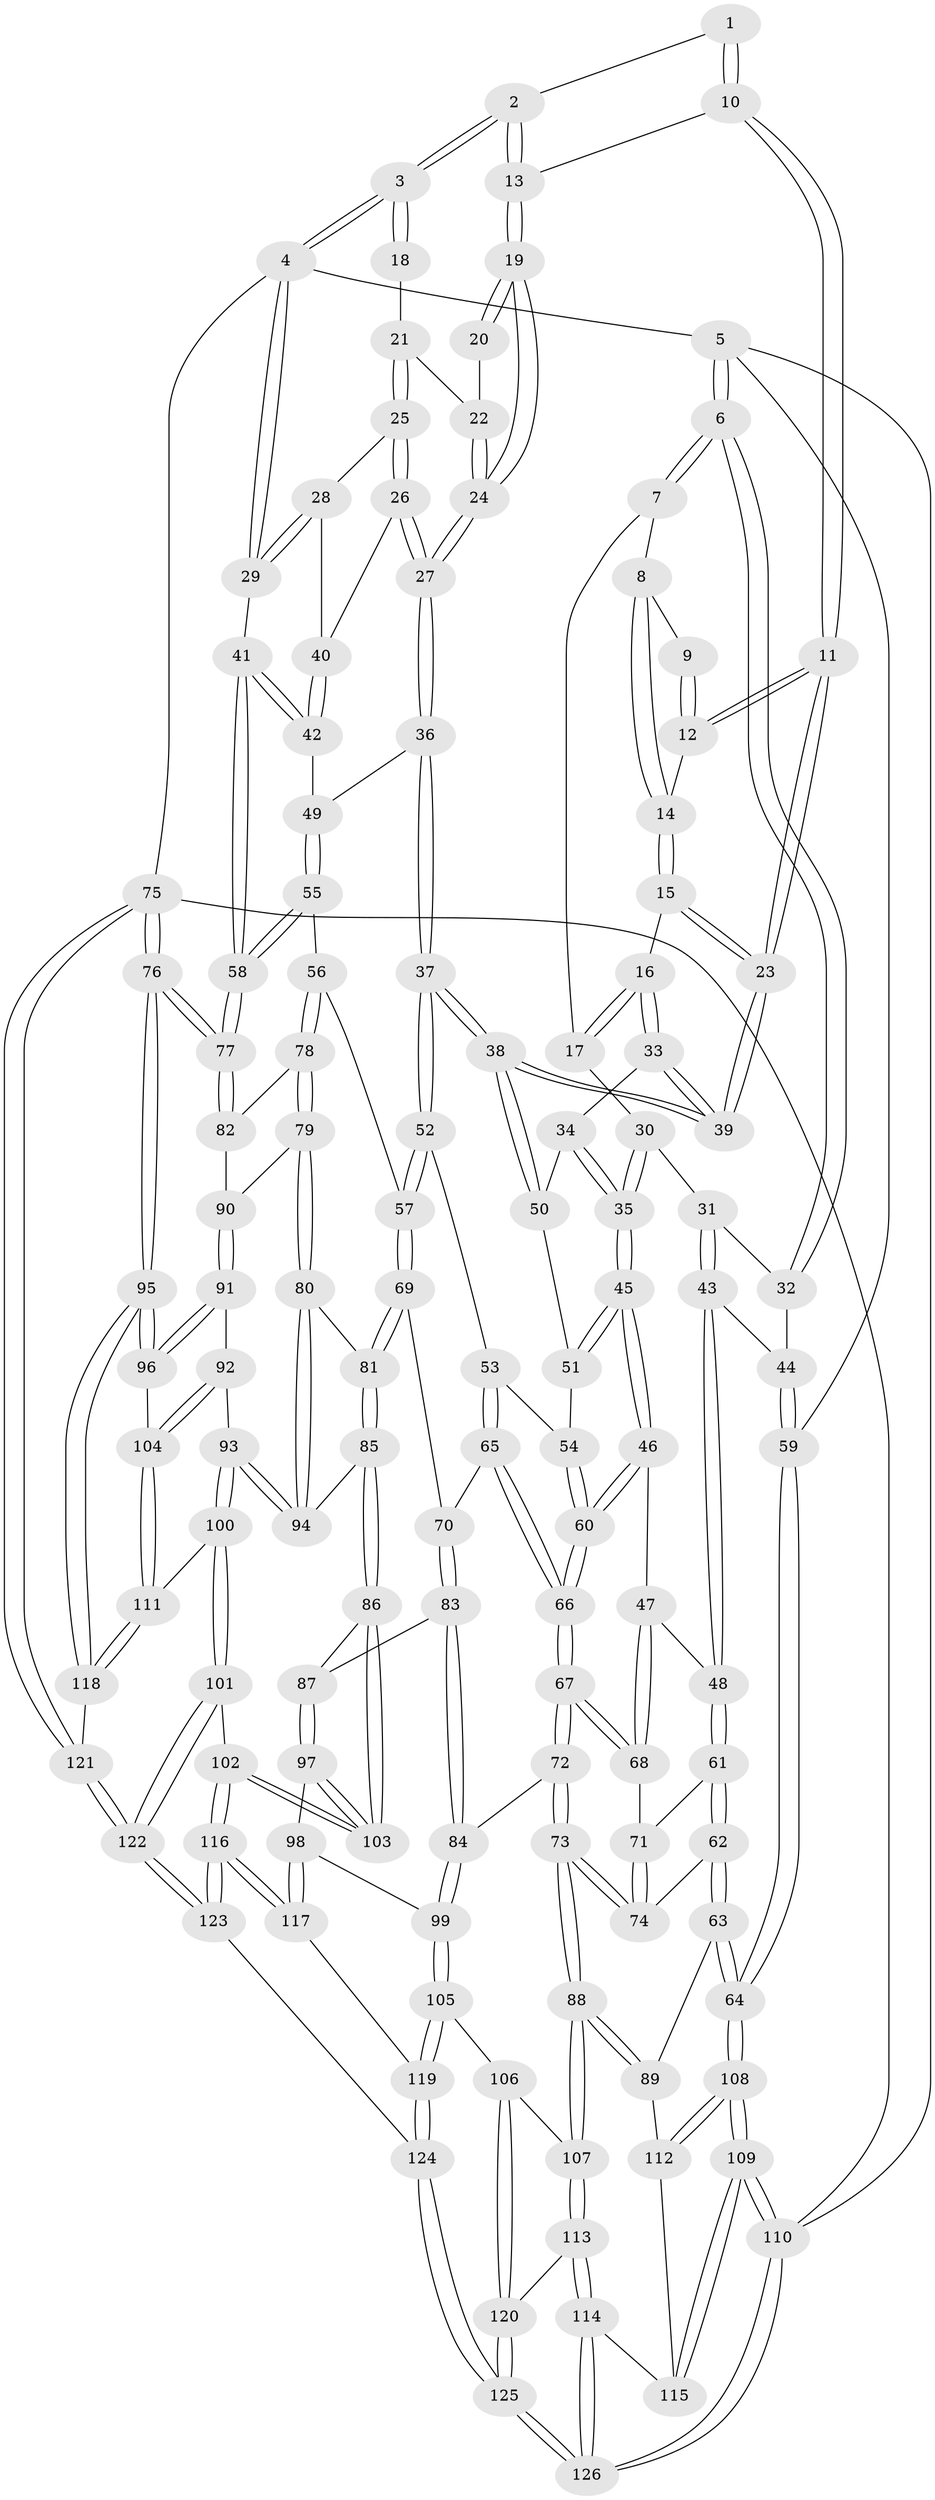 // Generated by graph-tools (version 1.1) at 2025/38/03/09/25 02:38:30]
// undirected, 126 vertices, 312 edges
graph export_dot {
graph [start="1"]
  node [color=gray90,style=filled];
  1 [pos="+0.489660038342647+0"];
  2 [pos="+0.6914010224258776+0"];
  3 [pos="+1+0"];
  4 [pos="+1+0"];
  5 [pos="+0+0"];
  6 [pos="+0+0"];
  7 [pos="+0.18848964577376298+0"];
  8 [pos="+0.2033589047084414+0"];
  9 [pos="+0.41738583925784983+0"];
  10 [pos="+0.5489434405743207+0.10872911426388666"];
  11 [pos="+0.5249056141311761+0.1691398203762017"];
  12 [pos="+0.3813632279054078+0.06308477397025294"];
  13 [pos="+0.7182336153199237+0.06874579366097308"];
  14 [pos="+0.33718220220980116+0.10290124520294652"];
  15 [pos="+0.3250475040453216+0.11830632875420767"];
  16 [pos="+0.28667599832677687+0.14219726300846547"];
  17 [pos="+0.2237022993111502+0.11399536063169227"];
  18 [pos="+0.933955114638061+0"];
  19 [pos="+0.7791997575234435+0.1252488459712392"];
  20 [pos="+0.8507375791006702+0.07347944660777715"];
  21 [pos="+0.9361484643368378+0.1575270040577178"];
  22 [pos="+0.9320778530696934+0.15641909754318914"];
  23 [pos="+0.5225312786586656+0.19017952444223216"];
  24 [pos="+0.7795496181369371+0.20384029561013506"];
  25 [pos="+0.9593812481889347+0.1719588519929633"];
  26 [pos="+0.8238832803097075+0.22314078475048454"];
  27 [pos="+0.7771889777775282+0.21993080351432712"];
  28 [pos="+0.9686156717332921+0.17616243436358492"];
  29 [pos="+1+0.20752256900343538"];
  30 [pos="+0.19823289981736883+0.13138738037827055"];
  31 [pos="+0.12176502806298996+0.17498466033689014"];
  32 [pos="+0+0.024474058895395265"];
  33 [pos="+0.33058803297279976+0.2544995195409905"];
  34 [pos="+0.32121234652261155+0.2704758280660241"];
  35 [pos="+0.26284246390695215+0.34106715354042133"];
  36 [pos="+0.7625760944488732+0.24786964505452472"];
  37 [pos="+0.5866282976269408+0.29954098679433977"];
  38 [pos="+0.5730302911251459+0.28975157272368557"];
  39 [pos="+0.5238522877497835+0.21747653881929135"];
  40 [pos="+0.8981597542179964+0.23400857957908958"];
  41 [pos="+1+0.3204191964297147"];
  42 [pos="+0.9886854499207994+0.30733029579045107"];
  43 [pos="+0.09505495045010087+0.31730074418829685"];
  44 [pos="+0.04108782608583312+0.3184554271946319"];
  45 [pos="+0.2593625448091843+0.34584223963063804"];
  46 [pos="+0.24236732237700404+0.36131505151162063"];
  47 [pos="+0.21550158978325237+0.36947550101329457"];
  48 [pos="+0.15199753545131398+0.3668909428509902"];
  49 [pos="+0.8297466061169539+0.34838485444915607"];
  50 [pos="+0.4406615632570568+0.3699285806162314"];
  51 [pos="+0.42915554066006584+0.3825408781039277"];
  52 [pos="+0.598466253327445+0.38753931852699686"];
  53 [pos="+0.49002982924713595+0.45103780578212366"];
  54 [pos="+0.42087941201819223+0.41595399578872266"];
  55 [pos="+0.8330394834632556+0.4971093432046898"];
  56 [pos="+0.8114782160050363+0.5125267481838567"];
  57 [pos="+0.6458129407268465+0.4943737259993093"];
  58 [pos="+1+0.5265287949973264"];
  59 [pos="+0+0.3365878075870048"];
  60 [pos="+0.37736763885521407+0.4768363673123073"];
  61 [pos="+0.107314354151075+0.5013129565951386"];
  62 [pos="+0.0853951036120413+0.5402456355605346"];
  63 [pos="+0+0.5824195883496576"];
  64 [pos="+0+0.6123751982273051"];
  65 [pos="+0.4317603242233859+0.5442525403853655"];
  66 [pos="+0.3962390611411813+0.5544584005874511"];
  67 [pos="+0.36568863495581533+0.6038639021355293"];
  68 [pos="+0.26203253778443814+0.53364889785073"];
  69 [pos="+0.6063659543708446+0.5530189829998776"];
  70 [pos="+0.5972605868317765+0.5543449647031132"];
  71 [pos="+0.23428358948378183+0.5444741365505547"];
  72 [pos="+0.361575903104981+0.643913081694634"];
  73 [pos="+0.20441961462765434+0.709923448315612"];
  74 [pos="+0.16592591932237286+0.6250077361326275"];
  75 [pos="+1+1"];
  76 [pos="+1+1"];
  77 [pos="+1+0.5500934136486304"];
  78 [pos="+0.8091923261060766+0.5696153320105832"];
  79 [pos="+0.7844496908546859+0.6674852489607325"];
  80 [pos="+0.7628058856224674+0.6931213591605576"];
  81 [pos="+0.6098568210182421+0.5765109360503314"];
  82 [pos="+0.9303955322840121+0.6820708924464141"];
  83 [pos="+0.44744550476779077+0.689219923430219"];
  84 [pos="+0.40052964220273696+0.687477072942277"];
  85 [pos="+0.5999460646415168+0.6993445238357756"];
  86 [pos="+0.5932272558847969+0.7100994253744827"];
  87 [pos="+0.4643859917511647+0.6943147623928282"];
  88 [pos="+0.1898117117439576+0.7357642352654884"];
  89 [pos="+0.1673069455070178+0.7415530981654885"];
  90 [pos="+0.9020758911332161+0.7174188478607803"];
  91 [pos="+0.9030455013371503+0.7457229798531989"];
  92 [pos="+0.8192112020252376+0.7582891985880934"];
  93 [pos="+0.7610893729071946+0.7393161482264493"];
  94 [pos="+0.7602314760128261+0.6986539127371991"];
  95 [pos="+1+1"];
  96 [pos="+0.9311476116925369+0.8233220270970855"];
  97 [pos="+0.5397107426991751+0.8241235439304888"];
  98 [pos="+0.49456327457862626+0.8394346426928656"];
  99 [pos="+0.40540019569066027+0.8262816494279203"];
  100 [pos="+0.7193304599128021+0.859122277082354"];
  101 [pos="+0.6891914957508807+0.8673899189214651"];
  102 [pos="+0.6469863712902532+0.8544901572847466"];
  103 [pos="+0.6042177739987848+0.815362082458798"];
  104 [pos="+0.8724874531351965+0.8256407255681523"];
  105 [pos="+0.3581485680168994+0.8841890438545292"];
  106 [pos="+0.295936658117566+0.8757171097779247"];
  107 [pos="+0.24793282304956568+0.8554722048818015"];
  108 [pos="+0+0.6940172328800517"];
  109 [pos="+0+0.8371957973219176"];
  110 [pos="+0+1"];
  111 [pos="+0.7383471688628439+0.8671409494903162"];
  112 [pos="+0.10735952733021153+0.7706243584830039"];
  113 [pos="+0.17921743474264046+0.9198143346456183"];
  114 [pos="+0.11453226672569813+0.9568230348779948"];
  115 [pos="+0.07285803381156195+0.8914870903546633"];
  116 [pos="+0.5323149867262384+0.9719987452875616"];
  117 [pos="+0.5075578265725829+0.9248353214264531"];
  118 [pos="+0.7787228274231588+0.9099396821615624"];
  119 [pos="+0.36383975900940785+0.898993089914795"];
  120 [pos="+0.2517775377764472+0.9969705860330835"];
  121 [pos="+0.7668589276656633+1"];
  122 [pos="+0.6454272183102974+1"];
  123 [pos="+0.47025628356693444+1"];
  124 [pos="+0.4431549799683868+1"];
  125 [pos="+0.2682435982608367+1"];
  126 [pos="+0.025841407833099225+1"];
  1 -- 2;
  1 -- 10;
  1 -- 10;
  2 -- 3;
  2 -- 3;
  2 -- 13;
  2 -- 13;
  3 -- 4;
  3 -- 4;
  3 -- 18;
  3 -- 18;
  4 -- 5;
  4 -- 29;
  4 -- 29;
  4 -- 75;
  5 -- 6;
  5 -- 6;
  5 -- 59;
  5 -- 110;
  6 -- 7;
  6 -- 7;
  6 -- 32;
  6 -- 32;
  7 -- 8;
  7 -- 17;
  8 -- 9;
  8 -- 14;
  8 -- 14;
  9 -- 12;
  9 -- 12;
  10 -- 11;
  10 -- 11;
  10 -- 13;
  11 -- 12;
  11 -- 12;
  11 -- 23;
  11 -- 23;
  12 -- 14;
  13 -- 19;
  13 -- 19;
  14 -- 15;
  14 -- 15;
  15 -- 16;
  15 -- 23;
  15 -- 23;
  16 -- 17;
  16 -- 17;
  16 -- 33;
  16 -- 33;
  17 -- 30;
  18 -- 21;
  19 -- 20;
  19 -- 20;
  19 -- 24;
  19 -- 24;
  20 -- 22;
  21 -- 22;
  21 -- 25;
  21 -- 25;
  22 -- 24;
  22 -- 24;
  23 -- 39;
  23 -- 39;
  24 -- 27;
  24 -- 27;
  25 -- 26;
  25 -- 26;
  25 -- 28;
  26 -- 27;
  26 -- 27;
  26 -- 40;
  27 -- 36;
  27 -- 36;
  28 -- 29;
  28 -- 29;
  28 -- 40;
  29 -- 41;
  30 -- 31;
  30 -- 35;
  30 -- 35;
  31 -- 32;
  31 -- 43;
  31 -- 43;
  32 -- 44;
  33 -- 34;
  33 -- 39;
  33 -- 39;
  34 -- 35;
  34 -- 35;
  34 -- 50;
  35 -- 45;
  35 -- 45;
  36 -- 37;
  36 -- 37;
  36 -- 49;
  37 -- 38;
  37 -- 38;
  37 -- 52;
  37 -- 52;
  38 -- 39;
  38 -- 39;
  38 -- 50;
  38 -- 50;
  40 -- 42;
  40 -- 42;
  41 -- 42;
  41 -- 42;
  41 -- 58;
  41 -- 58;
  42 -- 49;
  43 -- 44;
  43 -- 48;
  43 -- 48;
  44 -- 59;
  44 -- 59;
  45 -- 46;
  45 -- 46;
  45 -- 51;
  45 -- 51;
  46 -- 47;
  46 -- 60;
  46 -- 60;
  47 -- 48;
  47 -- 68;
  47 -- 68;
  48 -- 61;
  48 -- 61;
  49 -- 55;
  49 -- 55;
  50 -- 51;
  51 -- 54;
  52 -- 53;
  52 -- 57;
  52 -- 57;
  53 -- 54;
  53 -- 65;
  53 -- 65;
  54 -- 60;
  54 -- 60;
  55 -- 56;
  55 -- 58;
  55 -- 58;
  56 -- 57;
  56 -- 78;
  56 -- 78;
  57 -- 69;
  57 -- 69;
  58 -- 77;
  58 -- 77;
  59 -- 64;
  59 -- 64;
  60 -- 66;
  60 -- 66;
  61 -- 62;
  61 -- 62;
  61 -- 71;
  62 -- 63;
  62 -- 63;
  62 -- 74;
  63 -- 64;
  63 -- 64;
  63 -- 89;
  64 -- 108;
  64 -- 108;
  65 -- 66;
  65 -- 66;
  65 -- 70;
  66 -- 67;
  66 -- 67;
  67 -- 68;
  67 -- 68;
  67 -- 72;
  67 -- 72;
  68 -- 71;
  69 -- 70;
  69 -- 81;
  69 -- 81;
  70 -- 83;
  70 -- 83;
  71 -- 74;
  71 -- 74;
  72 -- 73;
  72 -- 73;
  72 -- 84;
  73 -- 74;
  73 -- 74;
  73 -- 88;
  73 -- 88;
  75 -- 76;
  75 -- 76;
  75 -- 121;
  75 -- 121;
  75 -- 110;
  76 -- 77;
  76 -- 77;
  76 -- 95;
  76 -- 95;
  77 -- 82;
  77 -- 82;
  78 -- 79;
  78 -- 79;
  78 -- 82;
  79 -- 80;
  79 -- 80;
  79 -- 90;
  80 -- 81;
  80 -- 94;
  80 -- 94;
  81 -- 85;
  81 -- 85;
  82 -- 90;
  83 -- 84;
  83 -- 84;
  83 -- 87;
  84 -- 99;
  84 -- 99;
  85 -- 86;
  85 -- 86;
  85 -- 94;
  86 -- 87;
  86 -- 103;
  86 -- 103;
  87 -- 97;
  87 -- 97;
  88 -- 89;
  88 -- 89;
  88 -- 107;
  88 -- 107;
  89 -- 112;
  90 -- 91;
  90 -- 91;
  91 -- 92;
  91 -- 96;
  91 -- 96;
  92 -- 93;
  92 -- 104;
  92 -- 104;
  93 -- 94;
  93 -- 94;
  93 -- 100;
  93 -- 100;
  95 -- 96;
  95 -- 96;
  95 -- 118;
  95 -- 118;
  96 -- 104;
  97 -- 98;
  97 -- 103;
  97 -- 103;
  98 -- 99;
  98 -- 117;
  98 -- 117;
  99 -- 105;
  99 -- 105;
  100 -- 101;
  100 -- 101;
  100 -- 111;
  101 -- 102;
  101 -- 122;
  101 -- 122;
  102 -- 103;
  102 -- 103;
  102 -- 116;
  102 -- 116;
  104 -- 111;
  104 -- 111;
  105 -- 106;
  105 -- 119;
  105 -- 119;
  106 -- 107;
  106 -- 120;
  106 -- 120;
  107 -- 113;
  107 -- 113;
  108 -- 109;
  108 -- 109;
  108 -- 112;
  108 -- 112;
  109 -- 110;
  109 -- 110;
  109 -- 115;
  109 -- 115;
  110 -- 126;
  110 -- 126;
  111 -- 118;
  111 -- 118;
  112 -- 115;
  113 -- 114;
  113 -- 114;
  113 -- 120;
  114 -- 115;
  114 -- 126;
  114 -- 126;
  116 -- 117;
  116 -- 117;
  116 -- 123;
  116 -- 123;
  117 -- 119;
  118 -- 121;
  119 -- 124;
  119 -- 124;
  120 -- 125;
  120 -- 125;
  121 -- 122;
  121 -- 122;
  122 -- 123;
  122 -- 123;
  123 -- 124;
  124 -- 125;
  124 -- 125;
  125 -- 126;
  125 -- 126;
}
